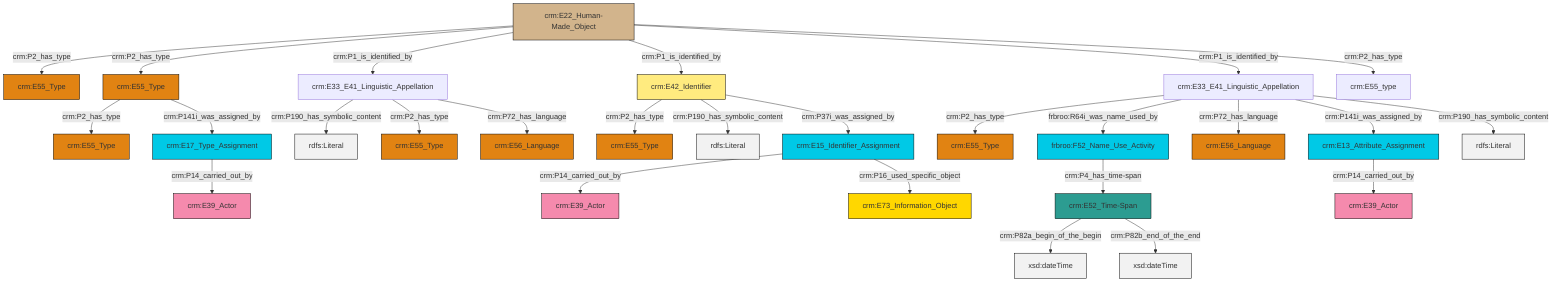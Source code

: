 graph TD
classDef Literal fill:#f2f2f2,stroke:#000000;
classDef CRM_Entity fill:#FFFFFF,stroke:#000000;
classDef Temporal_Entity fill:#00C9E6, stroke:#000000;
classDef Type fill:#E18312, stroke:#000000;
classDef Time-Span fill:#2C9C91, stroke:#000000;
classDef Appellation fill:#FFEB7F, stroke:#000000;
classDef Place fill:#008836, stroke:#000000;
classDef Persistent_Item fill:#B266B2, stroke:#000000;
classDef Conceptual_Object fill:#FFD700, stroke:#000000;
classDef Physical_Thing fill:#D2B48C, stroke:#000000;
classDef Actor fill:#f58aad, stroke:#000000;
classDef PC_Classes fill:#4ce600, stroke:#000000;
classDef Multi fill:#cccccc,stroke:#000000;

0["crm:E33_E41_Linguistic_Appellation"]:::Default -->|crm:P190_has_symbolic_content| 1[rdfs:Literal]:::Literal
2["crm:E33_E41_Linguistic_Appellation"]:::Default -->|crm:P2_has_type| 3["crm:E55_Type"]:::Type
9["crm:E22_Human-Made_Object"]:::Physical_Thing -->|crm:P2_has_type| 10["crm:E55_Type"]:::Type
14["crm:E52_Time-Span"]:::Time-Span -->|crm:P82a_begin_of_the_begin| 15[xsd:dateTime]:::Literal
19["crm:E15_Identifier_Assignment"]:::Temporal_Entity -->|crm:P14_carried_out_by| 20["crm:E39_Actor"]:::Actor
21["crm:E42_Identifier"]:::Appellation -->|crm:P2_has_type| 22["crm:E55_Type"]:::Type
23["crm:E17_Type_Assignment"]:::Temporal_Entity -->|crm:P14_carried_out_by| 24["crm:E39_Actor"]:::Actor
2["crm:E33_E41_Linguistic_Appellation"]:::Default -->|frbroo:R64i_was_name_used_by| 25["frbroo:F52_Name_Use_Activity"]:::Temporal_Entity
0["crm:E33_E41_Linguistic_Appellation"]:::Default -->|crm:P2_has_type| 16["crm:E55_Type"]:::Type
26["crm:E55_Type"]:::Type -->|crm:P2_has_type| 7["crm:E55_Type"]:::Type
9["crm:E22_Human-Made_Object"]:::Physical_Thing -->|crm:P2_has_type| 26["crm:E55_Type"]:::Type
2["crm:E33_E41_Linguistic_Appellation"]:::Default -->|crm:P72_has_language| 5["crm:E56_Language"]:::Type
9["crm:E22_Human-Made_Object"]:::Physical_Thing -->|crm:P1_is_identified_by| 0["crm:E33_E41_Linguistic_Appellation"]:::Default
30["crm:E13_Attribute_Assignment"]:::Temporal_Entity -->|crm:P14_carried_out_by| 11["crm:E39_Actor"]:::Actor
2["crm:E33_E41_Linguistic_Appellation"]:::Default -->|crm:P141i_was_assigned_by| 30["crm:E13_Attribute_Assignment"]:::Temporal_Entity
19["crm:E15_Identifier_Assignment"]:::Temporal_Entity -->|crm:P16_used_specific_object| 32["crm:E73_Information_Object"]:::Conceptual_Object
0["crm:E33_E41_Linguistic_Appellation"]:::Default -->|crm:P72_has_language| 33["crm:E56_Language"]:::Type
9["crm:E22_Human-Made_Object"]:::Physical_Thing -->|crm:P1_is_identified_by| 21["crm:E42_Identifier"]:::Appellation
9["crm:E22_Human-Made_Object"]:::Physical_Thing -->|crm:P1_is_identified_by| 2["crm:E33_E41_Linguistic_Appellation"]:::Default
25["frbroo:F52_Name_Use_Activity"]:::Temporal_Entity -->|crm:P4_has_time-span| 14["crm:E52_Time-Span"]:::Time-Span
2["crm:E33_E41_Linguistic_Appellation"]:::Default -->|crm:P190_has_symbolic_content| 45[rdfs:Literal]:::Literal
21["crm:E42_Identifier"]:::Appellation -->|crm:P190_has_symbolic_content| 46[rdfs:Literal]:::Literal
21["crm:E42_Identifier"]:::Appellation -->|crm:P37i_was_assigned_by| 19["crm:E15_Identifier_Assignment"]:::Temporal_Entity
26["crm:E55_Type"]:::Type -->|crm:P141i_was_assigned_by| 23["crm:E17_Type_Assignment"]:::Temporal_Entity
14["crm:E52_Time-Span"]:::Time-Span -->|crm:P82b_end_of_the_end| 48[xsd:dateTime]:::Literal
9["crm:E22_Human-Made_Object"]:::Physical_Thing -->|crm:P2_has_type| 43["crm:E55_type"]:::Default